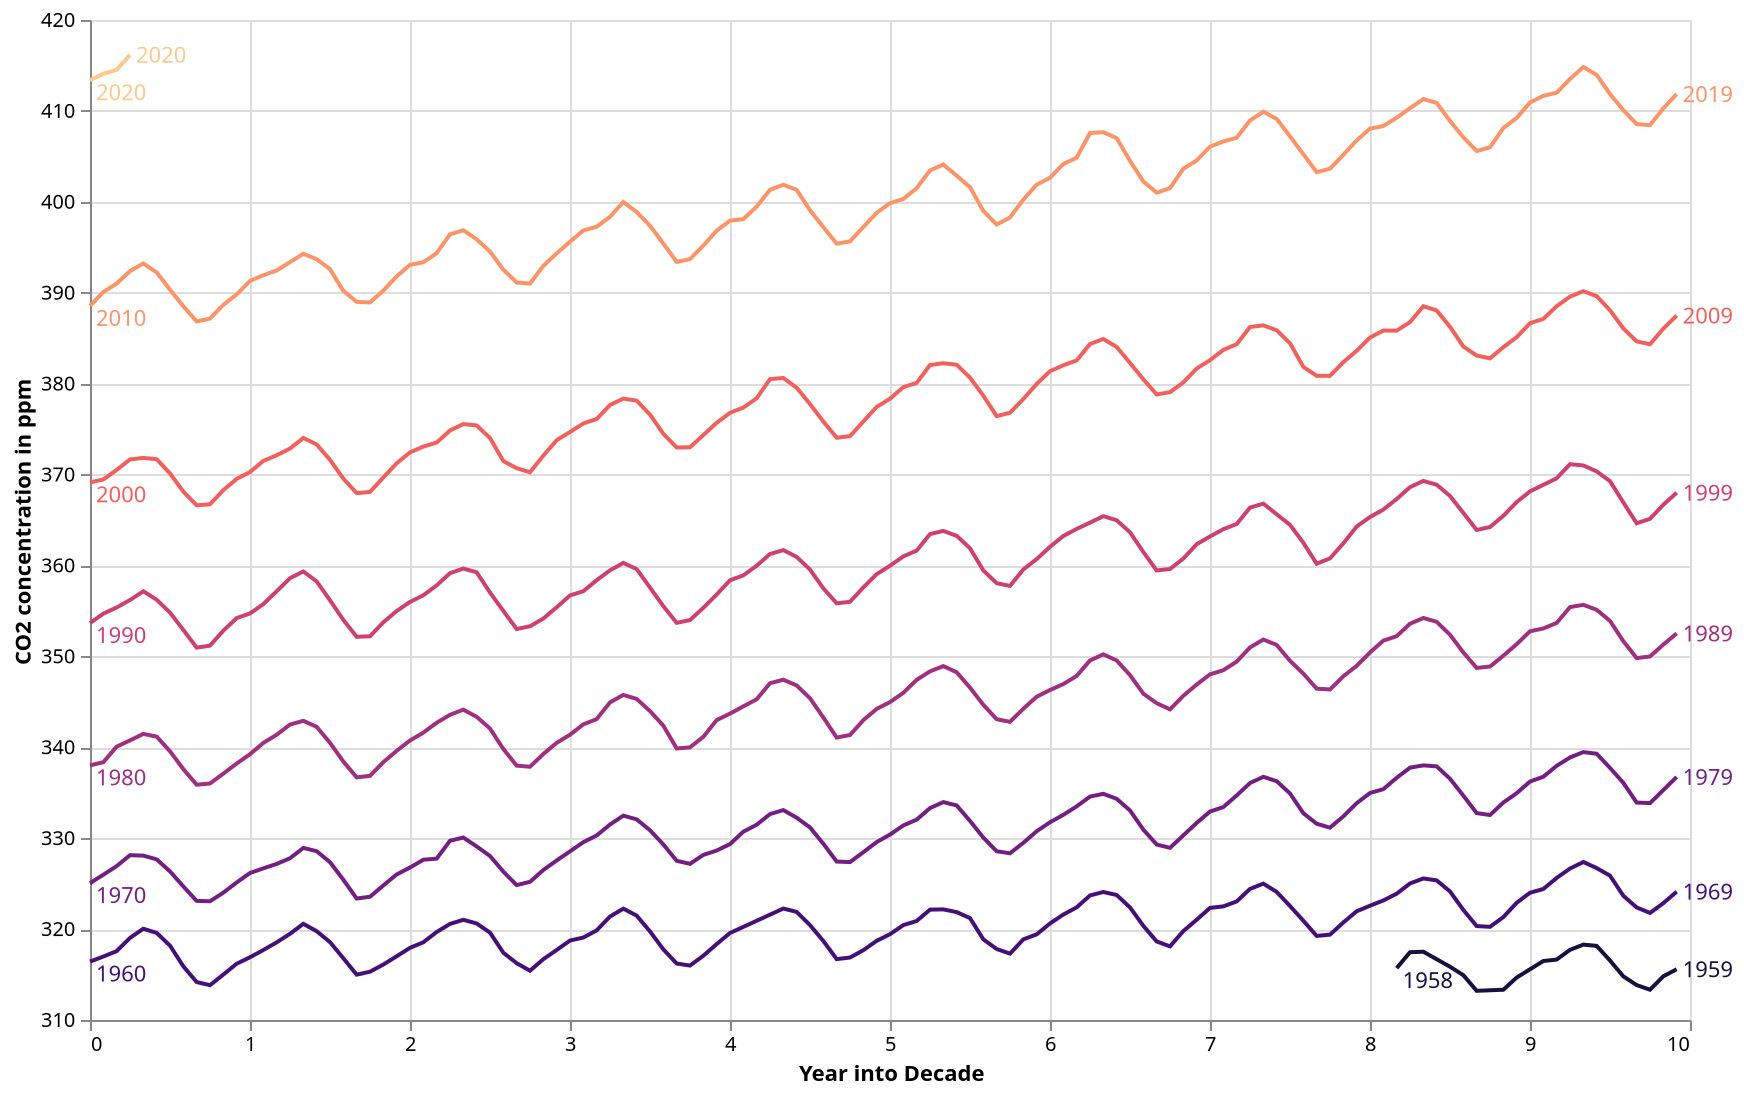 {"$schema": "https://vega.github.io/schema/vega-lite/v4.json", "data": {"format": {"parse": {"Date": "utc:'%Y-%m-%d'"}}, "values": [{"Date": "1958-03-01", "CO2": 315.7, "adjusted CO2": 314.44}, {"Date": "1958-04-01", "CO2": 317.46, "adjusted CO2": 315.16}, {"Date": "1958-05-01", "CO2": 317.51, "adjusted CO2": 314.71}, {"Date": "1958-07-01", "CO2": 315.86, "adjusted CO2": 315.19}, {"Date": "1958-08-01", "CO2": 314.93, "adjusted CO2": 316.19}, {"Date": "1958-09-01", "CO2": 313.21, "adjusted CO2": 316.08}, {"Date": "1958-11-01", "CO2": 313.33, "adjusted CO2": 315.2}, {"Date": "1958-12-01", "CO2": 314.67, "adjusted CO2": 315.43}, {"Date": "1959-01-01", "CO2": 315.58, "adjusted CO2": 315.54}, {"Date": "1959-02-01", "CO2": 316.49, "adjusted CO2": 315.86}, {"Date": "1959-03-01", "CO2": 316.65, "adjusted CO2": 315.38}, {"Date": "1959-04-01", "CO2": 317.72, "adjusted CO2": 315.42}, {"Date": "1959-05-01", "CO2": 318.29, "adjusted CO2": 315.49}, {"Date": "1959-06-01", "CO2": 318.15, "adjusted CO2": 316.03}, {"Date": "1959-07-01", "CO2": 316.54, "adjusted CO2": 315.86}, {"Date": "1959-08-01", "CO2": 314.8, "adjusted CO2": 316.06}, {"Date": "1959-09-01", "CO2": 313.84, "adjusted CO2": 316.73}, {"Date": "1959-10-01", "CO2": 313.33, "adjusted CO2": 316.33}, {"Date": "1959-11-01", "CO2": 314.81, "adjusted CO2": 316.68}, {"Date": "1959-12-01", "CO2": 315.58, "adjusted CO2": 316.35}, {"Date": "1960-01-01", "CO2": 316.43, "adjusted CO2": 316.39}, {"Date": "1960-02-01", "CO2": 316.98, "adjusted CO2": 316.35}, {"Date": "1960-03-01", "CO2": 317.58, "adjusted CO2": 316.28}, {"Date": "1960-04-01", "CO2": 319.03, "adjusted CO2": 316.7}, {"Date": "1960-05-01", "CO2": 320.04, "adjusted CO2": 317.22}, {"Date": "1960-06-01", "CO2": 319.58, "adjusted CO2": 317.48}, {"Date": "1960-07-01", "CO2": 318.18, "adjusted CO2": 317.52}, {"Date": "1960-08-01", "CO2": 315.9, "adjusted CO2": 317.2}, {"Date": "1960-09-01", "CO2": 314.17, "adjusted CO2": 317.08}, {"Date": "1960-10-01", "CO2": 313.83, "adjusted CO2": 316.83}, {"Date": "1960-11-01", "CO2": 315.0, "adjusted CO2": 316.88}, {"Date": "1960-12-01", "CO2": 316.19, "adjusted CO2": 316.96}, {"Date": "1961-01-01", "CO2": 316.9, "adjusted CO2": 316.85}, {"Date": "1961-02-01", "CO2": 317.7, "adjusted CO2": 317.07}, {"Date": "1961-03-01", "CO2": 318.54, "adjusted CO2": 317.26}, {"Date": "1961-04-01", "CO2": 319.48, "adjusted CO2": 317.16}, {"Date": "1961-05-01", "CO2": 320.58, "adjusted CO2": 317.76}, {"Date": "1961-06-01", "CO2": 319.77, "adjusted CO2": 317.63}, {"Date": "1961-07-01", "CO2": 318.57, "adjusted CO2": 317.88}, {"Date": "1961-08-01", "CO2": 316.79, "adjusted CO2": 318.06}, {"Date": "1961-09-01", "CO2": 314.99, "adjusted CO2": 317.9}, {"Date": "1961-10-01", "CO2": 315.31, "adjusted CO2": 318.32}, {"Date": "1961-11-01", "CO2": 316.1, "adjusted CO2": 317.99}, {"Date": "1961-12-01", "CO2": 317.01, "adjusted CO2": 317.78}, {"Date": "1962-01-01", "CO2": 317.94, "adjusted CO2": 317.9}, {"Date": "1962-02-01", "CO2": 318.55, "adjusted CO2": 317.92}, {"Date": "1962-03-01", "CO2": 319.68, "adjusted CO2": 318.4}, {"Date": "1962-04-01", "CO2": 320.57, "adjusted CO2": 318.24}, {"Date": "1962-05-01", "CO2": 321.02, "adjusted CO2": 318.18}, {"Date": "1962-06-01", "CO2": 320.62, "adjusted CO2": 318.47}, {"Date": "1962-07-01", "CO2": 319.61, "adjusted CO2": 318.93}, {"Date": "1962-08-01", "CO2": 317.4, "adjusted CO2": 318.68}, {"Date": "1962-09-01", "CO2": 316.25, "adjusted CO2": 319.17}, {"Date": "1962-10-01", "CO2": 315.42, "adjusted CO2": 318.44}, {"Date": "1962-11-01", "CO2": 316.69, "adjusted CO2": 318.58}, {"Date": "1962-12-01", "CO2": 317.7, "adjusted CO2": 318.47}, {"Date": "1963-01-01", "CO2": 318.74, "adjusted CO2": 318.7}, {"Date": "1963-02-01", "CO2": 319.07, "adjusted CO2": 318.43}, {"Date": "1963-03-01", "CO2": 319.86, "adjusted CO2": 318.57}, {"Date": "1963-04-01", "CO2": 321.38, "adjusted CO2": 319.05}, {"Date": "1963-05-01", "CO2": 322.25, "adjusted CO2": 319.4}, {"Date": "1963-06-01", "CO2": 321.48, "adjusted CO2": 319.33}, {"Date": "1963-07-01", "CO2": 319.74, "adjusted CO2": 319.06}, {"Date": "1963-08-01", "CO2": 317.77, "adjusted CO2": 319.05}, {"Date": "1963-09-01", "CO2": 316.21, "adjusted CO2": 319.14}, {"Date": "1963-10-01", "CO2": 315.99, "adjusted CO2": 319.02}, {"Date": "1963-11-01", "CO2": 317.07, "adjusted CO2": 318.97}, {"Date": "1963-12-01", "CO2": 318.35, "adjusted CO2": 319.13}, {"Date": "1964-01-01", "CO2": 319.57, "adjusted CO2": 319.53}, {"Date": "1964-05-01", "CO2": 322.26, "adjusted CO2": 319.4}, {"Date": "1964-06-01", "CO2": 321.89, "adjusted CO2": 319.75}, {"Date": "1964-07-01", "CO2": 320.44, "adjusted CO2": 319.78}, {"Date": "1964-08-01", "CO2": 318.69, "adjusted CO2": 320.01}, {"Date": "1964-09-01", "CO2": 316.7, "adjusted CO2": 319.66}, {"Date": "1964-10-01", "CO2": 316.87, "adjusted CO2": 319.91}, {"Date": "1964-11-01", "CO2": 317.68, "adjusted CO2": 319.58}, {"Date": "1964-12-01", "CO2": 318.71, "adjusted CO2": 319.49}, {"Date": "1965-01-01", "CO2": 319.44, "adjusted CO2": 319.4}, {"Date": "1965-02-01", "CO2": 320.44, "adjusted CO2": 319.81}, {"Date": "1965-03-01", "CO2": 320.89, "adjusted CO2": 319.59}, {"Date": "1965-04-01", "CO2": 322.14, "adjusted CO2": 319.78}, {"Date": "1965-05-01", "CO2": 322.17, "adjusted CO2": 319.3}, {"Date": "1965-06-01", "CO2": 321.87, "adjusted CO2": 319.7}, {"Date": "1965-07-01", "CO2": 321.21, "adjusted CO2": 320.52}, {"Date": "1965-08-01", "CO2": 318.87, "adjusted CO2": 320.16}, {"Date": "1965-09-01", "CO2": 317.81, "adjusted CO2": 320.77}, {"Date": "1965-10-01", "CO2": 317.3, "adjusted CO2": 320.36}, {"Date": "1965-11-01", "CO2": 318.87, "adjusted CO2": 320.78}, {"Date": "1965-12-01", "CO2": 319.42, "adjusted CO2": 320.2}, {"Date": "1966-01-01", "CO2": 320.62, "adjusted CO2": 320.58}, {"Date": "1966-02-01", "CO2": 321.6, "adjusted CO2": 320.95}, {"Date": "1966-03-01", "CO2": 322.39, "adjusted CO2": 321.08}, {"Date": "1966-04-01", "CO2": 323.7, "adjusted CO2": 321.34}, {"Date": "1966-05-01", "CO2": 324.08, "adjusted CO2": 321.2}, {"Date": "1966-06-01", "CO2": 323.75, "adjusted CO2": 321.57}, {"Date": "1966-07-01", "CO2": 322.38, "adjusted CO2": 321.69}, {"Date": "1966-08-01", "CO2": 320.36, "adjusted CO2": 321.66}, {"Date": "1966-09-01", "CO2": 318.64, "adjusted CO2": 321.6}, {"Date": "1966-10-01", "CO2": 318.1, "adjusted CO2": 321.17}, {"Date": "1966-11-01", "CO2": 319.78, "adjusted CO2": 321.7}, {"Date": "1966-12-01", "CO2": 321.03, "adjusted CO2": 321.81}, {"Date": "1967-01-01", "CO2": 322.33, "adjusted CO2": 322.29}, {"Date": "1967-02-01", "CO2": 322.5, "adjusted CO2": 321.85}, {"Date": "1967-03-01", "CO2": 323.04, "adjusted CO2": 321.73}, {"Date": "1967-04-01", "CO2": 324.42, "adjusted CO2": 322.05}, {"Date": "1967-05-01", "CO2": 325.0, "adjusted CO2": 322.11}, {"Date": "1967-06-01", "CO2": 324.09, "adjusted CO2": 321.91}, {"Date": "1967-07-01", "CO2": 322.54, "adjusted CO2": 321.85}, {"Date": "1967-08-01", "CO2": 320.92, "adjusted CO2": 322.22}, {"Date": "1967-09-01", "CO2": 319.25, "adjusted CO2": 322.23}, {"Date": "1967-10-01", "CO2": 319.39, "adjusted CO2": 322.47}, {"Date": "1967-11-01", "CO2": 320.73, "adjusted CO2": 322.65}, {"Date": "1967-12-01", "CO2": 321.96, "adjusted CO2": 322.74}, {"Date": "1968-01-01", "CO2": 322.57, "adjusted CO2": 322.53}, {"Date": "1968-02-01", "CO2": 323.15, "adjusted CO2": 322.5}, {"Date": "1968-03-01", "CO2": 323.89, "adjusted CO2": 322.55}, {"Date": "1968-04-01", "CO2": 325.02, "adjusted CO2": 322.62}, {"Date": "1968-05-01", "CO2": 325.57, "adjusted CO2": 322.68}, {"Date": "1968-06-01", "CO2": 325.36, "adjusted CO2": 323.19}, {"Date": "1968-07-01", "CO2": 324.14, "adjusted CO2": 323.47}, {"Date": "1968-08-01", "CO2": 322.11, "adjusted CO2": 323.44}, {"Date": "1968-09-01", "CO2": 320.33, "adjusted CO2": 323.32}, {"Date": "1968-10-01", "CO2": 320.25, "adjusted CO2": 323.33}, {"Date": "1968-11-01", "CO2": 321.32, "adjusted CO2": 323.25}, {"Date": "1968-12-01", "CO2": 322.89, "adjusted CO2": 323.68}, {"Date": "1969-01-01", "CO2": 324.0, "adjusted CO2": 323.96}, {"Date": "1969-02-01", "CO2": 324.41, "adjusted CO2": 323.77}, {"Date": "1969-03-01", "CO2": 325.63, "adjusted CO2": 324.32}, {"Date": "1969-04-01", "CO2": 326.66, "adjusted CO2": 324.28}, {"Date": "1969-05-01", "CO2": 327.38, "adjusted CO2": 324.48}, {"Date": "1969-06-01", "CO2": 326.71, "adjusted CO2": 324.51}, {"Date": "1969-07-01", "CO2": 325.88, "adjusted CO2": 325.18}, {"Date": "1969-08-01", "CO2": 323.66, "adjusted CO2": 324.97}, {"Date": "1969-09-01", "CO2": 322.38, "adjusted CO2": 325.37}, {"Date": "1969-10-01", "CO2": 321.78, "adjusted CO2": 324.88}, {"Date": "1969-11-01", "CO2": 322.85, "adjusted CO2": 324.79}, {"Date": "1969-12-01", "CO2": 324.12, "adjusted CO2": 324.91}, {"Date": "1970-01-01", "CO2": 325.06, "adjusted CO2": 325.02}, {"Date": "1970-02-01", "CO2": 325.98, "adjusted CO2": 325.33}, {"Date": "1970-03-01", "CO2": 326.93, "adjusted CO2": 325.61}, {"Date": "1970-04-01", "CO2": 328.13, "adjusted CO2": 325.74}, {"Date": "1970-05-01", "CO2": 328.08, "adjusted CO2": 325.16}, {"Date": "1970-06-01", "CO2": 327.67, "adjusted CO2": 325.46}, {"Date": "1970-07-01", "CO2": 326.34, "adjusted CO2": 325.64}, {"Date": "1970-08-01", "CO2": 324.69, "adjusted CO2": 326.0}, {"Date": "1970-09-01", "CO2": 323.1, "adjusted CO2": 326.1}, {"Date": "1970-10-01", "CO2": 323.06, "adjusted CO2": 326.18}, {"Date": "1970-11-01", "CO2": 324.01, "adjusted CO2": 325.95}, {"Date": "1970-12-01", "CO2": 325.13, "adjusted CO2": 325.93}, {"Date": "1971-01-01", "CO2": 326.17, "adjusted CO2": 326.13}, {"Date": "1971-02-01", "CO2": 326.68, "adjusted CO2": 326.03}, {"Date": "1971-03-01", "CO2": 327.17, "adjusted CO2": 325.85}, {"Date": "1971-04-01", "CO2": 327.79, "adjusted CO2": 325.38}, {"Date": "1971-05-01", "CO2": 328.93, "adjusted CO2": 326.0}, {"Date": "1971-06-01", "CO2": 328.57, "adjusted CO2": 326.36}, {"Date": "1971-07-01", "CO2": 327.36, "adjusted CO2": 326.65}, {"Date": "1971-08-01", "CO2": 325.43, "adjusted CO2": 326.75}, {"Date": "1971-09-01", "CO2": 323.36, "adjusted CO2": 326.37}, {"Date": "1971-10-01", "CO2": 323.56, "adjusted CO2": 326.68}, {"Date": "1971-11-01", "CO2": 324.8, "adjusted CO2": 326.75}, {"Date": "1971-12-01", "CO2": 326.01, "adjusted CO2": 326.81}, {"Date": "1972-01-01", "CO2": 326.77, "adjusted CO2": 326.73}, {"Date": "1972-02-01", "CO2": 327.63, "adjusted CO2": 326.98}, {"Date": "1972-03-01", "CO2": 327.75, "adjusted CO2": 326.4}, {"Date": "1972-04-01", "CO2": 329.72, "adjusted CO2": 327.29}, {"Date": "1972-05-01", "CO2": 330.07, "adjusted CO2": 327.13}, {"Date": "1972-06-01", "CO2": 329.09, "adjusted CO2": 326.89}, {"Date": "1972-07-01", "CO2": 328.04, "adjusted CO2": 327.36}, {"Date": "1972-08-01", "CO2": 326.32, "adjusted CO2": 327.67}, {"Date": "1972-09-01", "CO2": 324.84, "adjusted CO2": 327.87}, {"Date": "1972-10-01", "CO2": 325.2, "adjusted CO2": 328.33}, {"Date": "1972-11-01", "CO2": 326.5, "adjusted CO2": 328.45}, {"Date": "1972-12-01", "CO2": 327.55, "adjusted CO2": 328.35}, {"Date": "1973-01-01", "CO2": 328.55, "adjusted CO2": 328.5}, {"Date": "1973-02-01", "CO2": 329.56, "adjusted CO2": 328.9}, {"Date": "1973-03-01", "CO2": 330.3, "adjusted CO2": 328.97}, {"Date": "1973-04-01", "CO2": 331.5, "adjusted CO2": 329.08}, {"Date": "1973-05-01", "CO2": 332.48, "adjusted CO2": 329.53}, {"Date": "1973-06-01", "CO2": 332.07, "adjusted CO2": 329.84}, {"Date": "1973-07-01", "CO2": 330.87, "adjusted CO2": 330.16}, {"Date": "1973-08-01", "CO2": 329.31, "adjusted CO2": 330.64}, {"Date": "1973-09-01", "CO2": 327.51, "adjusted CO2": 330.55}, {"Date": "1973-10-01", "CO2": 327.18, "adjusted CO2": 330.32}, {"Date": "1973-11-01", "CO2": 328.16, "adjusted CO2": 330.13}, {"Date": "1973-12-01", "CO2": 328.64, "adjusted CO2": 329.44}, {"Date": "1974-01-01", "CO2": 329.35, "adjusted CO2": 329.31}, {"Date": "1974-02-01", "CO2": 330.71, "adjusted CO2": 330.05}, {"Date": "1974-03-01", "CO2": 331.48, "adjusted CO2": 330.14}, {"Date": "1974-04-01", "CO2": 332.65, "adjusted CO2": 330.22}, {"Date": "1974-05-01", "CO2": 333.09, "adjusted CO2": 330.13}, {"Date": "1974-06-01", "CO2": 332.25, "adjusted CO2": 330.01}, {"Date": "1974-07-01", "CO2": 331.18, "adjusted CO2": 330.46}, {"Date": "1974-08-01", "CO2": 329.39, "adjusted CO2": 330.73}, {"Date": "1974-09-01", "CO2": 327.43, "adjusted CO2": 330.48}, {"Date": "1974-10-01", "CO2": 327.37, "adjusted CO2": 330.52}, {"Date": "1974-11-01", "CO2": 328.46, "adjusted CO2": 330.43}, {"Date": "1974-12-01", "CO2": 329.57, "adjusted CO2": 330.38}, {"Date": "1975-01-01", "CO2": 330.4, "adjusted CO2": 330.36}, {"Date": "1975-02-01", "CO2": 331.4, "adjusted CO2": 330.74}, {"Date": "1975-03-01", "CO2": 332.04, "adjusted CO2": 330.69}, {"Date": "1975-04-01", "CO2": 333.31, "adjusted CO2": 330.87}, {"Date": "1975-05-01", "CO2": 333.97, "adjusted CO2": 331.0}, {"Date": "1975-06-01", "CO2": 333.6, "adjusted CO2": 331.36}, {"Date": "1975-07-01", "CO2": 331.9, "adjusted CO2": 331.19}, {"Date": "1975-08-01", "CO2": 330.06, "adjusted CO2": 331.39}, {"Date": "1975-09-01", "CO2": 328.56, "adjusted CO2": 331.61}, {"Date": "1975-10-01", "CO2": 328.34, "adjusted CO2": 331.5}, {"Date": "1975-11-01", "CO2": 329.49, "adjusted CO2": 331.47}, {"Date": "1975-12-01", "CO2": 330.76, "adjusted CO2": 331.57}, {"Date": "1976-01-01", "CO2": 331.75, "adjusted CO2": 331.7}, {"Date": "1976-02-01", "CO2": 332.57, "adjusted CO2": 331.9}, {"Date": "1976-03-01", "CO2": 333.5, "adjusted CO2": 332.12}, {"Date": "1976-04-01", "CO2": 334.58, "adjusted CO2": 332.12}, {"Date": "1976-05-01", "CO2": 334.88, "adjusted CO2": 331.9}, {"Date": "1976-06-01", "CO2": 334.33, "adjusted CO2": 332.1}, {"Date": "1976-07-01", "CO2": 333.05, "adjusted CO2": 332.36}, {"Date": "1976-08-01", "CO2": 330.94, "adjusted CO2": 332.31}, {"Date": "1976-09-01", "CO2": 329.3, "adjusted CO2": 332.38}, {"Date": "1976-10-01", "CO2": 328.94, "adjusted CO2": 332.11}, {"Date": "1976-11-01", "CO2": 330.31, "adjusted CO2": 332.29}, {"Date": "1976-12-01", "CO2": 331.68, "adjusted CO2": 332.49}, {"Date": "1977-01-01", "CO2": 332.93, "adjusted CO2": 332.88}, {"Date": "1977-02-01", "CO2": 333.42, "adjusted CO2": 332.75}, {"Date": "1977-03-01", "CO2": 334.7, "adjusted CO2": 333.35}, {"Date": "1977-04-01", "CO2": 336.07, "adjusted CO2": 333.62}, {"Date": "1977-05-01", "CO2": 336.75, "adjusted CO2": 333.76}, {"Date": "1977-06-01", "CO2": 336.27, "adjusted CO2": 334.01}, {"Date": "1977-07-01", "CO2": 334.92, "adjusted CO2": 334.2}, {"Date": "1977-08-01", "CO2": 332.75, "adjusted CO2": 334.1}, {"Date": "1977-09-01", "CO2": 331.59, "adjusted CO2": 334.67}, {"Date": "1977-10-01", "CO2": 331.16, "adjusted CO2": 334.35}, {"Date": "1977-11-01", "CO2": 332.4, "adjusted CO2": 334.4}, {"Date": "1977-12-01", "CO2": 333.85, "adjusted CO2": 334.66}, {"Date": "1978-01-01", "CO2": 334.97, "adjusted CO2": 334.93}, {"Date": "1978-02-01", "CO2": 335.39, "adjusted CO2": 334.72}, {"Date": "1978-03-01", "CO2": 336.64, "adjusted CO2": 335.28}, {"Date": "1978-04-01", "CO2": 337.76, "adjusted CO2": 335.3}, {"Date": "1978-05-01", "CO2": 338.01, "adjusted CO2": 335.02}, {"Date": "1978-06-01", "CO2": 337.9, "adjusted CO2": 335.63}, {"Date": "1978-07-01", "CO2": 336.54, "adjusted CO2": 335.82}, {"Date": "1978-08-01", "CO2": 334.68, "adjusted CO2": 336.03}, {"Date": "1978-09-01", "CO2": 332.76, "adjusted CO2": 335.85}, {"Date": "1978-10-01", "CO2": 332.55, "adjusted CO2": 335.74}, {"Date": "1978-11-01", "CO2": 333.92, "adjusted CO2": 335.92}, {"Date": "1978-12-01", "CO2": 334.95, "adjusted CO2": 335.77}, {"Date": "1979-01-01", "CO2": 336.23, "adjusted CO2": 336.18}, {"Date": "1979-02-01", "CO2": 336.76, "adjusted CO2": 336.09}, {"Date": "1979-03-01", "CO2": 337.96, "adjusted CO2": 336.6}, {"Date": "1979-04-01", "CO2": 338.88, "adjusted CO2": 336.41}, {"Date": "1979-05-01", "CO2": 339.47, "adjusted CO2": 336.47}, {"Date": "1979-06-01", "CO2": 339.29, "adjusted CO2": 337.01}, {"Date": "1979-07-01", "CO2": 337.73, "adjusted CO2": 337.01}, {"Date": "1979-08-01", "CO2": 336.09, "adjusted CO2": 337.44}, {"Date": "1979-09-01", "CO2": 333.92, "adjusted CO2": 337.01}, {"Date": "1979-10-01", "CO2": 333.86, "adjusted CO2": 337.07}, {"Date": "1979-11-01", "CO2": 335.29, "adjusted CO2": 337.3}, {"Date": "1979-12-01", "CO2": 336.73, "adjusted CO2": 337.55}, {"Date": "1980-01-01", "CO2": 338.01, "adjusted CO2": 337.97}, {"Date": "1980-02-01", "CO2": 338.36, "adjusted CO2": 337.69}, {"Date": "1980-03-01", "CO2": 340.07, "adjusted CO2": 338.68}, {"Date": "1980-04-01", "CO2": 340.76, "adjusted CO2": 338.26}, {"Date": "1980-05-01", "CO2": 341.47, "adjusted CO2": 338.45}, {"Date": "1980-06-01", "CO2": 341.17, "adjusted CO2": 338.91}, {"Date": "1980-07-01", "CO2": 339.56, "adjusted CO2": 338.86}, {"Date": "1980-08-01", "CO2": 337.6, "adjusted CO2": 338.99}, {"Date": "1980-09-01", "CO2": 335.88, "adjusted CO2": 339.0}, {"Date": "1980-10-01", "CO2": 336.02, "adjusted CO2": 339.23}, {"Date": "1980-11-01", "CO2": 337.1, "adjusted CO2": 339.11}, {"Date": "1980-12-01", "CO2": 338.21, "adjusted CO2": 339.03}, {"Date": "1981-01-01", "CO2": 339.24, "adjusted CO2": 339.19}, {"Date": "1981-02-01", "CO2": 340.48, "adjusted CO2": 339.8}, {"Date": "1981-03-01", "CO2": 341.38, "adjusted CO2": 340.01}, {"Date": "1981-04-01", "CO2": 342.5, "adjusted CO2": 340.02}, {"Date": "1981-05-01", "CO2": 342.91, "adjusted CO2": 339.89}, {"Date": "1981-06-01", "CO2": 342.25, "adjusted CO2": 339.96}, {"Date": "1981-07-01", "CO2": 340.49, "adjusted CO2": 339.76}, {"Date": "1981-08-01", "CO2": 338.43, "adjusted CO2": 339.8}, {"Date": "1981-09-01", "CO2": 336.69, "adjusted CO2": 339.81}, {"Date": "1981-10-01", "CO2": 336.86, "adjusted CO2": 340.08}, {"Date": "1981-11-01", "CO2": 338.36, "adjusted CO2": 340.38}, {"Date": "1981-12-01", "CO2": 339.61, "adjusted CO2": 340.44}, {"Date": "1982-01-01", "CO2": 340.75, "adjusted CO2": 340.71}, {"Date": "1982-02-01", "CO2": 341.61, "adjusted CO2": 340.94}, {"Date": "1982-03-01", "CO2": 342.7, "adjusted CO2": 341.32}, {"Date": "1982-04-01", "CO2": 343.57, "adjusted CO2": 341.08}, {"Date": "1982-05-01", "CO2": 344.14, "adjusted CO2": 341.1}, {"Date": "1982-06-01", "CO2": 343.35, "adjusted CO2": 341.05}, {"Date": "1982-07-01", "CO2": 342.06, "adjusted CO2": 341.32}, {"Date": "1982-08-01", "CO2": 339.81, "adjusted CO2": 341.18}, {"Date": "1982-09-01", "CO2": 337.98, "adjusted CO2": 341.1}, {"Date": "1982-10-01", "CO2": 337.86, "adjusted CO2": 341.1}, {"Date": "1982-11-01", "CO2": 339.26, "adjusted CO2": 341.29}, {"Date": "1982-12-01", "CO2": 340.49, "adjusted CO2": 341.32}, {"Date": "1983-01-01", "CO2": 341.38, "adjusted CO2": 341.33}, {"Date": "1983-02-01", "CO2": 342.52, "adjusted CO2": 341.84}, {"Date": "1983-03-01", "CO2": 343.1, "adjusted CO2": 341.72}, {"Date": "1983-04-01", "CO2": 344.94, "adjusted CO2": 342.44}, {"Date": "1983-05-01", "CO2": 345.76, "adjusted CO2": 342.71}, {"Date": "1983-06-01", "CO2": 345.32, "adjusted CO2": 343.01}, {"Date": "1983-07-01", "CO2": 343.98, "adjusted CO2": 343.25}, {"Date": "1983-08-01", "CO2": 342.38, "adjusted CO2": 343.75}, {"Date": "1983-09-01", "CO2": 339.87, "adjusted CO2": 343.0}, {"Date": "1983-10-01", "CO2": 339.99, "adjusted CO2": 343.24}, {"Date": "1983-11-01", "CO2": 341.15, "adjusted CO2": 343.19}, {"Date": "1983-12-01", "CO2": 342.99, "adjusted CO2": 343.82}, {"Date": "1984-01-01", "CO2": 343.7, "adjusted CO2": 343.65}, {"Date": "1984-02-01", "CO2": 344.5, "adjusted CO2": 343.83}, {"Date": "1984-03-01", "CO2": 345.28, "adjusted CO2": 343.87}, {"Date": "1984-04-01", "CO2": 347.05, "adjusted CO2": 344.52}, {"Date": "1984-05-01", "CO2": 347.43, "adjusted CO2": 344.38}, {"Date": "1984-06-01", "CO2": 346.8, "adjusted CO2": 344.51}, {"Date": "1984-07-01", "CO2": 345.39, "adjusted CO2": 344.69}, {"Date": "1984-08-01", "CO2": 343.28, "adjusted CO2": 344.68}, {"Date": "1984-09-01", "CO2": 341.07, "adjusted CO2": 344.23}, {"Date": "1984-10-01", "CO2": 341.35, "adjusted CO2": 344.6}, {"Date": "1984-11-01", "CO2": 342.98, "adjusted CO2": 345.01}, {"Date": "1984-12-01", "CO2": 344.22, "adjusted CO2": 345.05}, {"Date": "1985-01-01", "CO2": 344.97, "adjusted CO2": 344.92}, {"Date": "1985-02-01", "CO2": 345.99, "adjusted CO2": 345.31}, {"Date": "1985-03-01", "CO2": 347.42, "adjusted CO2": 346.04}, {"Date": "1985-04-01", "CO2": 348.35, "adjusted CO2": 345.83}, {"Date": "1985-05-01", "CO2": 348.93, "adjusted CO2": 345.86}, {"Date": "1985-06-01", "CO2": 348.25, "adjusted CO2": 345.93}, {"Date": "1985-07-01", "CO2": 346.56, "adjusted CO2": 345.82}, {"Date": "1985-08-01", "CO2": 344.67, "adjusted CO2": 346.06}, {"Date": "1985-09-01", "CO2": 343.09, "adjusted CO2": 346.24}, {"Date": "1985-10-01", "CO2": 342.8, "adjusted CO2": 346.07}, {"Date": "1985-11-01", "CO2": 344.24, "adjusted CO2": 346.29}, {"Date": "1985-12-01", "CO2": 345.56, "adjusted CO2": 346.39}, {"Date": "1986-01-01", "CO2": 346.3, "adjusted CO2": 346.25}, {"Date": "1986-02-01", "CO2": 346.95, "adjusted CO2": 346.27}, {"Date": "1986-03-01", "CO2": 347.85, "adjusted CO2": 346.46}, {"Date": "1986-04-01", "CO2": 349.55, "adjusted CO2": 347.03}, {"Date": "1986-05-01", "CO2": 350.22, "adjusted CO2": 347.14}, {"Date": "1986-06-01", "CO2": 349.55, "adjusted CO2": 347.23}, {"Date": "1986-07-01", "CO2": 347.94, "adjusted CO2": 347.2}, {"Date": "1986-08-01", "CO2": 345.9, "adjusted CO2": 347.29}, {"Date": "1986-09-01", "CO2": 344.85, "adjusted CO2": 348.02}, {"Date": "1986-10-01", "CO2": 344.17, "adjusted CO2": 347.45}, {"Date": "1986-11-01", "CO2": 345.66, "adjusted CO2": 347.71}, {"Date": "1986-12-01", "CO2": 346.9, "adjusted CO2": 347.74}, {"Date": "1987-01-01", "CO2": 348.02, "adjusted CO2": 347.98}, {"Date": "1987-02-01", "CO2": 348.48, "adjusted CO2": 347.79}, {"Date": "1987-03-01", "CO2": 349.42, "adjusted CO2": 348.02}, {"Date": "1987-04-01", "CO2": 350.98, "adjusted CO2": 348.45}, {"Date": "1987-05-01", "CO2": 351.85, "adjusted CO2": 348.76}, {"Date": "1987-06-01", "CO2": 351.26, "adjusted CO2": 348.92}, {"Date": "1987-07-01", "CO2": 349.51, "adjusted CO2": 348.77}, {"Date": "1987-08-01", "CO2": 348.1, "adjusted CO2": 349.49}, {"Date": "1987-09-01", "CO2": 346.45, "adjusted CO2": 349.62}, {"Date": "1987-10-01", "CO2": 346.36, "adjusted CO2": 349.65}, {"Date": "1987-11-01", "CO2": 347.81, "adjusted CO2": 349.87}, {"Date": "1987-12-01", "CO2": 348.96, "adjusted CO2": 349.81}, {"Date": "1988-01-01", "CO2": 350.43, "adjusted CO2": 350.39}, {"Date": "1988-02-01", "CO2": 351.73, "adjusted CO2": 351.04}, {"Date": "1988-03-01", "CO2": 352.22, "adjusted CO2": 350.79}, {"Date": "1988-04-01", "CO2": 353.59, "adjusted CO2": 351.02}, {"Date": "1988-05-01", "CO2": 354.22, "adjusted CO2": 351.12}, {"Date": "1988-06-01", "CO2": 353.8, "adjusted CO2": 351.48}, {"Date": "1988-07-01", "CO2": 352.38, "adjusted CO2": 351.66}, {"Date": "1988-08-01", "CO2": 350.43, "adjusted CO2": 351.85}, {"Date": "1988-09-01", "CO2": 348.73, "adjusted CO2": 351.92}, {"Date": "1988-10-01", "CO2": 348.88, "adjusted CO2": 352.18}, {"Date": "1988-11-01", "CO2": 350.07, "adjusted CO2": 352.13}, {"Date": "1988-12-01", "CO2": 351.34, "adjusted CO2": 352.18}, {"Date": "1989-01-01", "CO2": 352.76, "adjusted CO2": 352.71}, {"Date": "1989-02-01", "CO2": 353.07, "adjusted CO2": 352.38}, {"Date": "1989-03-01", "CO2": 353.68, "adjusted CO2": 352.27}, {"Date": "1989-04-01", "CO2": 355.42, "adjusted CO2": 352.87}, {"Date": "1989-05-01", "CO2": 355.67, "adjusted CO2": 352.56}, {"Date": "1989-06-01", "CO2": 355.12, "adjusted CO2": 352.77}, {"Date": "1989-07-01", "CO2": 353.9, "adjusted CO2": 353.15}, {"Date": "1989-08-01", "CO2": 351.67, "adjusted CO2": 353.07}, {"Date": "1989-09-01", "CO2": 349.81, "adjusted CO2": 353.0}, {"Date": "1989-10-01", "CO2": 349.99, "adjusted CO2": 353.3}, {"Date": "1989-11-01", "CO2": 351.3, "adjusted CO2": 353.37}, {"Date": "1989-12-01", "CO2": 352.52, "adjusted CO2": 353.37}, {"Date": "1990-01-01", "CO2": 353.66, "adjusted CO2": 353.62}, {"Date": "1990-02-01", "CO2": 354.7, "adjusted CO2": 354.0}, {"Date": "1990-03-01", "CO2": 355.38, "adjusted CO2": 353.97}, {"Date": "1990-04-01", "CO2": 356.2, "adjusted CO2": 353.64}, {"Date": "1990-05-01", "CO2": 357.16, "adjusted CO2": 354.04}, {"Date": "1990-06-01", "CO2": 356.23, "adjusted CO2": 353.87}, {"Date": "1990-07-01", "CO2": 354.81, "adjusted CO2": 354.06}, {"Date": "1990-08-01", "CO2": 352.91, "adjusted CO2": 354.31}, {"Date": "1990-09-01", "CO2": 350.96, "adjusted CO2": 354.17}, {"Date": "1990-10-01", "CO2": 351.18, "adjusted CO2": 354.5}, {"Date": "1990-11-01", "CO2": 352.83, "adjusted CO2": 354.91}, {"Date": "1990-12-01", "CO2": 354.21, "adjusted CO2": 355.06}, {"Date": "1991-01-01", "CO2": 354.72, "adjusted CO2": 354.68}, {"Date": "1991-02-01", "CO2": 355.75, "adjusted CO2": 355.05}, {"Date": "1991-03-01", "CO2": 357.16, "adjusted CO2": 355.74}, {"Date": "1991-04-01", "CO2": 358.6, "adjusted CO2": 356.03}, {"Date": "1991-05-01", "CO2": 359.34, "adjusted CO2": 356.21}, {"Date": "1991-06-01", "CO2": 358.24, "adjusted CO2": 355.88}, {"Date": "1991-07-01", "CO2": 356.17, "adjusted CO2": 355.42}, {"Date": "1991-08-01", "CO2": 354.01, "adjusted CO2": 355.42}, {"Date": "1991-09-01", "CO2": 352.15, "adjusted CO2": 355.37}, {"Date": "1991-10-01", "CO2": 352.21, "adjusted CO2": 355.55}, {"Date": "1991-11-01", "CO2": 353.75, "adjusted CO2": 355.83}, {"Date": "1991-12-01", "CO2": 354.99, "adjusted CO2": 355.84}, {"Date": "1992-01-01", "CO2": 355.99, "adjusted CO2": 355.94}, {"Date": "1992-02-01", "CO2": 356.72, "adjusted CO2": 356.02}, {"Date": "1992-03-01", "CO2": 357.81, "adjusted CO2": 356.36}, {"Date": "1992-04-01", "CO2": 359.15, "adjusted CO2": 356.55}, {"Date": "1992-05-01", "CO2": 359.66, "adjusted CO2": 356.53}, {"Date": "1992-06-01", "CO2": 359.25, "adjusted CO2": 356.9}, {"Date": "1992-07-01", "CO2": 357.02, "adjusted CO2": 356.3}, {"Date": "1992-08-01", "CO2": 355.0, "adjusted CO2": 356.44}, {"Date": "1992-09-01", "CO2": 353.01, "adjusted CO2": 356.25}, {"Date": "1992-10-01", "CO2": 353.31, "adjusted CO2": 356.64}, {"Date": "1992-11-01", "CO2": 354.16, "adjusted CO2": 356.25}, {"Date": "1992-12-01", "CO2": 355.4, "adjusted CO2": 356.25}, {"Date": "1993-01-01", "CO2": 356.7, "adjusted CO2": 356.66}, {"Date": "1993-02-01", "CO2": 357.17, "adjusted CO2": 356.46}, {"Date": "1993-03-01", "CO2": 358.38, "adjusted CO2": 356.95}, {"Date": "1993-04-01", "CO2": 359.46, "adjusted CO2": 356.88}, {"Date": "1993-05-01", "CO2": 360.28, "adjusted CO2": 357.13}, {"Date": "1993-06-01", "CO2": 359.6, "adjusted CO2": 357.22}, {"Date": "1993-07-01", "CO2": 357.57, "adjusted CO2": 356.81}, {"Date": "1993-08-01", "CO2": 355.52, "adjusted CO2": 356.94}, {"Date": "1993-09-01", "CO2": 353.69, "adjusted CO2": 356.93}, {"Date": "1993-10-01", "CO2": 353.99, "adjusted CO2": 357.34}, {"Date": "1993-11-01", "CO2": 355.34, "adjusted CO2": 357.44}, {"Date": "1993-12-01", "CO2": 356.8, "adjusted CO2": 357.66}, {"Date": "1994-01-01", "CO2": 358.37, "adjusted CO2": 358.32}, {"Date": "1994-02-01", "CO2": 358.91, "adjusted CO2": 358.21}, {"Date": "1994-03-01", "CO2": 359.97, "adjusted CO2": 358.54}, {"Date": "1994-04-01", "CO2": 361.26, "adjusted CO2": 358.67}, {"Date": "1994-05-01", "CO2": 361.69, "adjusted CO2": 358.53}, {"Date": "1994-06-01", "CO2": 360.94, "adjusted CO2": 358.56}, {"Date": "1994-07-01", "CO2": 359.55, "adjusted CO2": 358.79}, {"Date": "1994-08-01", "CO2": 357.48, "adjusted CO2": 358.9}, {"Date": "1994-09-01", "CO2": 355.84, "adjusted CO2": 359.09}, {"Date": "1994-10-01", "CO2": 356.0, "adjusted CO2": 359.36}, {"Date": "1994-11-01", "CO2": 357.58, "adjusted CO2": 359.69}, {"Date": "1994-12-01", "CO2": 359.04, "adjusted CO2": 359.9}, {"Date": "1995-01-01", "CO2": 359.97, "adjusted CO2": 359.92}, {"Date": "1995-02-01", "CO2": 361.0, "adjusted CO2": 360.3}, {"Date": "1995-03-01", "CO2": 361.63, "adjusted CO2": 360.2}, {"Date": "1995-04-01", "CO2": 363.45, "adjusted CO2": 360.85}, {"Date": "1995-05-01", "CO2": 363.8, "adjusted CO2": 360.63}, {"Date": "1995-06-01", "CO2": 363.26, "adjusted CO2": 360.87}, {"Date": "1995-07-01", "CO2": 361.89, "adjusted CO2": 361.13}, {"Date": "1995-08-01", "CO2": 359.45, "adjusted CO2": 360.88}, {"Date": "1995-09-01", "CO2": 358.05, "adjusted CO2": 361.31}, {"Date": "1995-10-01", "CO2": 357.75, "adjusted CO2": 361.13}, {"Date": "1995-11-01", "CO2": 359.56, "adjusted CO2": 361.68}, {"Date": "1995-12-01", "CO2": 360.7, "adjusted CO2": 361.56}, {"Date": "1996-01-01", "CO2": 362.05, "adjusted CO2": 362.0}, {"Date": "1996-02-01", "CO2": 363.24, "adjusted CO2": 362.54}, {"Date": "1996-03-01", "CO2": 364.02, "adjusted CO2": 362.56}, {"Date": "1996-04-01", "CO2": 364.71, "adjusted CO2": 362.08}, {"Date": "1996-05-01", "CO2": 365.42, "adjusted CO2": 362.24}, {"Date": "1996-06-01", "CO2": 364.97, "adjusted CO2": 362.59}, {"Date": "1996-07-01", "CO2": 363.65, "adjusted CO2": 362.92}, {"Date": "1996-08-01", "CO2": 361.48, "adjusted CO2": 362.94}, {"Date": "1996-09-01", "CO2": 359.45, "adjusted CO2": 362.73}, {"Date": "1996-10-01", "CO2": 359.61, "adjusted CO2": 362.99}, {"Date": "1996-11-01", "CO2": 360.76, "adjusted CO2": 362.87}, {"Date": "1996-12-01", "CO2": 362.33, "adjusted CO2": 363.19}, {"Date": "1997-01-01", "CO2": 363.19, "adjusted CO2": 363.14}, {"Date": "1997-02-01", "CO2": 363.99, "adjusted CO2": 363.28}, {"Date": "1997-03-01", "CO2": 364.56, "adjusted CO2": 363.12}, {"Date": "1997-04-01", "CO2": 366.36, "adjusted CO2": 363.74}, {"Date": "1997-05-01", "CO2": 366.8, "adjusted CO2": 363.61}, {"Date": "1997-06-01", "CO2": 365.63, "adjusted CO2": 363.22}, {"Date": "1997-07-01", "CO2": 364.47, "adjusted CO2": 363.7}, {"Date": "1997-08-01", "CO2": 362.5, "adjusted CO2": 363.94}, {"Date": "1997-09-01", "CO2": 360.19, "adjusted CO2": 363.47}, {"Date": "1997-10-01", "CO2": 360.78, "adjusted CO2": 364.17}, {"Date": "1997-11-01", "CO2": 362.43, "adjusted CO2": 364.56}, {"Date": "1997-12-01", "CO2": 364.28, "adjusted CO2": 365.14}, {"Date": "1998-01-01", "CO2": 365.33, "adjusted CO2": 365.28}, {"Date": "1998-02-01", "CO2": 366.15, "adjusted CO2": 365.44}, {"Date": "1998-03-01", "CO2": 367.31, "adjusted CO2": 365.87}, {"Date": "1998-04-01", "CO2": 368.61, "adjusted CO2": 365.99}, {"Date": "1998-05-01", "CO2": 369.3, "adjusted CO2": 366.11}, {"Date": "1998-06-01", "CO2": 368.88, "adjusted CO2": 366.46}, {"Date": "1998-07-01", "CO2": 367.64, "adjusted CO2": 366.87}, {"Date": "1998-08-01", "CO2": 365.78, "adjusted CO2": 367.22}, {"Date": "1998-09-01", "CO2": 363.9, "adjusted CO2": 367.19}, {"Date": "1998-10-01", "CO2": 364.23, "adjusted CO2": 367.64}, {"Date": "1998-11-01", "CO2": 365.46, "adjusted CO2": 367.59}, {"Date": "1998-12-01", "CO2": 366.97, "adjusted CO2": 367.84}, {"Date": "1999-01-01", "CO2": 368.15, "adjusted CO2": 368.1}, {"Date": "1999-02-01", "CO2": 368.87, "adjusted CO2": 368.16}, {"Date": "1999-03-01", "CO2": 369.59, "adjusted CO2": 368.14}, {"Date": "1999-04-01", "CO2": 371.14, "adjusted CO2": 368.51}, {"Date": "1999-05-01", "CO2": 371.0, "adjusted CO2": 367.8}, {"Date": "1999-06-01", "CO2": 370.35, "adjusted CO2": 367.93}, {"Date": "1999-07-01", "CO2": 369.27, "adjusted CO2": 368.49}, {"Date": "1999-08-01", "CO2": 366.93, "adjusted CO2": 368.37}, {"Date": "1999-09-01", "CO2": 364.64, "adjusted CO2": 367.94}, {"Date": "1999-10-01", "CO2": 365.13, "adjusted CO2": 368.55}, {"Date": "1999-11-01", "CO2": 366.68, "adjusted CO2": 368.81}, {"Date": "1999-12-01", "CO2": 368.0, "adjusted CO2": 368.88}, {"Date": "2000-01-01", "CO2": 369.14, "adjusted CO2": 369.09}, {"Date": "2000-02-01", "CO2": 369.46, "adjusted CO2": 368.75}, {"Date": "2000-03-01", "CO2": 370.51, "adjusted CO2": 369.03}, {"Date": "2000-04-01", "CO2": 371.66, "adjusted CO2": 369.0}, {"Date": "2000-05-01", "CO2": 371.83, "adjusted CO2": 368.61}, {"Date": "2000-06-01", "CO2": 371.69, "adjusted CO2": 369.28}, {"Date": "2000-07-01", "CO2": 370.12, "adjusted CO2": 369.37}, {"Date": "2000-08-01", "CO2": 368.12, "adjusted CO2": 369.6}, {"Date": "2000-09-01", "CO2": 366.62, "adjusted CO2": 369.94}, {"Date": "2000-10-01", "CO2": 366.73, "adjusted CO2": 370.15}, {"Date": "2000-11-01", "CO2": 368.29, "adjusted CO2": 370.43}, {"Date": "2000-12-01", "CO2": 369.52, "adjusted CO2": 370.4}, {"Date": "2001-01-01", "CO2": 370.28, "adjusted CO2": 370.23}, {"Date": "2001-02-01", "CO2": 371.5, "adjusted CO2": 370.78}, {"Date": "2001-03-01", "CO2": 372.12, "adjusted CO2": 370.66}, {"Date": "2001-04-01", "CO2": 372.86, "adjusted CO2": 370.21}, {"Date": "2001-05-01", "CO2": 374.02, "adjusted CO2": 370.79}, {"Date": "2001-06-01", "CO2": 373.31, "adjusted CO2": 370.87}, {"Date": "2001-07-01", "CO2": 371.62, "adjusted CO2": 370.84}, {"Date": "2001-08-01", "CO2": 369.55, "adjusted CO2": 371.0}, {"Date": "2001-09-01", "CO2": 367.96, "adjusted CO2": 371.28}, {"Date": "2001-10-01", "CO2": 368.09, "adjusted CO2": 371.53}, {"Date": "2001-11-01", "CO2": 369.68, "adjusted CO2": 371.83}, {"Date": "2001-12-01", "CO2": 371.24, "adjusted CO2": 372.12}, {"Date": "2002-01-01", "CO2": 372.44, "adjusted CO2": 372.39}, {"Date": "2002-02-01", "CO2": 373.08, "adjusted CO2": 372.36}, {"Date": "2002-03-01", "CO2": 373.52, "adjusted CO2": 372.05}, {"Date": "2002-04-01", "CO2": 374.85, "adjusted CO2": 372.2}, {"Date": "2002-05-01", "CO2": 375.55, "adjusted CO2": 372.31}, {"Date": "2002-06-01", "CO2": 375.4, "adjusted CO2": 372.95}, {"Date": "2002-07-01", "CO2": 374.02, "adjusted CO2": 373.24}, {"Date": "2002-08-01", "CO2": 371.48, "adjusted CO2": 372.94}, {"Date": "2002-09-01", "CO2": 370.7, "adjusted CO2": 374.03}, {"Date": "2002-10-01", "CO2": 370.25, "adjusted CO2": 373.7}, {"Date": "2002-11-01", "CO2": 372.08, "adjusted CO2": 374.24}, {"Date": "2002-12-01", "CO2": 373.78, "adjusted CO2": 374.66}, {"Date": "2003-01-01", "CO2": 374.68, "adjusted CO2": 374.63}, {"Date": "2003-02-01", "CO2": 375.62, "adjusted CO2": 374.9}, {"Date": "2003-03-01", "CO2": 376.11, "adjusted CO2": 374.64}, {"Date": "2003-04-01", "CO2": 377.65, "adjusted CO2": 374.99}, {"Date": "2003-05-01", "CO2": 378.35, "adjusted CO2": 375.11}, {"Date": "2003-06-01", "CO2": 378.13, "adjusted CO2": 375.67}, {"Date": "2003-07-01", "CO2": 376.6, "adjusted CO2": 375.82}, {"Date": "2003-08-01", "CO2": 374.48, "adjusted CO2": 375.95}, {"Date": "2003-09-01", "CO2": 372.98, "adjusted CO2": 376.32}, {"Date": "2003-10-01", "CO2": 373.0, "adjusted CO2": 376.46}, {"Date": "2003-11-01", "CO2": 374.35, "adjusted CO2": 376.51}, {"Date": "2003-12-01", "CO2": 375.69, "adjusted CO2": 376.57}, {"Date": "2004-01-01", "CO2": 376.79, "adjusted CO2": 376.74}, {"Date": "2004-02-01", "CO2": 377.37, "adjusted CO2": 376.64}, {"Date": "2004-03-01", "CO2": 378.39, "adjusted CO2": 376.89}, {"Date": "2004-04-01", "CO2": 380.5, "adjusted CO2": 377.8}, {"Date": "2004-05-01", "CO2": 380.62, "adjusted CO2": 377.36}, {"Date": "2004-06-01", "CO2": 379.55, "adjusted CO2": 377.11}, {"Date": "2004-07-01", "CO2": 377.76, "adjusted CO2": 377.01}, {"Date": "2004-08-01", "CO2": 375.83, "adjusted CO2": 377.33}, {"Date": "2004-09-01", "CO2": 374.05, "adjusted CO2": 377.41}, {"Date": "2004-10-01", "CO2": 374.22, "adjusted CO2": 377.69}, {"Date": "2004-11-01", "CO2": 375.84, "adjusted CO2": 378.01}, {"Date": "2004-12-01", "CO2": 377.44, "adjusted CO2": 378.33}, {"Date": "2005-01-01", "CO2": 378.34, "adjusted CO2": 378.29}, {"Date": "2005-02-01", "CO2": 379.61, "adjusted CO2": 378.88}, {"Date": "2005-03-01", "CO2": 380.08, "adjusted CO2": 378.61}, {"Date": "2005-04-01", "CO2": 382.05, "adjusted CO2": 379.37}, {"Date": "2005-05-01", "CO2": 382.24, "adjusted CO2": 378.97}, {"Date": "2005-06-01", "CO2": 382.08, "adjusted CO2": 379.61}, {"Date": "2005-07-01", "CO2": 380.66, "adjusted CO2": 379.88}, {"Date": "2005-08-01", "CO2": 378.67, "adjusted CO2": 380.14}, {"Date": "2005-09-01", "CO2": 376.42, "adjusted CO2": 379.78}, {"Date": "2005-10-01", "CO2": 376.8, "adjusted CO2": 380.28}, {"Date": "2005-11-01", "CO2": 378.31, "adjusted CO2": 380.49}, {"Date": "2005-12-01", "CO2": 379.96, "adjusted CO2": 380.85}, {"Date": "2006-01-01", "CO2": 381.37, "adjusted CO2": 381.32}, {"Date": "2006-02-01", "CO2": 382.02, "adjusted CO2": 381.29}, {"Date": "2006-03-01", "CO2": 382.56, "adjusted CO2": 381.08}, {"Date": "2006-04-01", "CO2": 384.36, "adjusted CO2": 381.68}, {"Date": "2006-05-01", "CO2": 384.92, "adjusted CO2": 381.65}, {"Date": "2006-06-01", "CO2": 384.03, "adjusted CO2": 381.55}, {"Date": "2006-07-01", "CO2": 382.28, "adjusted CO2": 381.49}, {"Date": "2006-08-01", "CO2": 380.48, "adjusted CO2": 381.95}, {"Date": "2006-09-01", "CO2": 378.81, "adjusted CO2": 382.18}, {"Date": "2006-10-01", "CO2": 379.06, "adjusted CO2": 382.55}, {"Date": "2006-11-01", "CO2": 380.14, "adjusted CO2": 382.33}, {"Date": "2006-12-01", "CO2": 381.66, "adjusted CO2": 382.55}, {"Date": "2007-01-01", "CO2": 382.58, "adjusted CO2": 382.53}, {"Date": "2007-02-01", "CO2": 383.71, "adjusted CO2": 382.98}, {"Date": "2007-03-01", "CO2": 384.34, "adjusted CO2": 382.85}, {"Date": "2007-04-01", "CO2": 386.23, "adjusted CO2": 383.53}, {"Date": "2007-05-01", "CO2": 386.41, "adjusted CO2": 383.13}, {"Date": "2007-06-01", "CO2": 385.87, "adjusted CO2": 383.39}, {"Date": "2007-07-01", "CO2": 384.44, "adjusted CO2": 383.65}, {"Date": "2007-08-01", "CO2": 381.84, "adjusted CO2": 383.32}, {"Date": "2007-09-01", "CO2": 380.86, "adjusted CO2": 384.25}, {"Date": "2007-10-01", "CO2": 380.86, "adjusted CO2": 384.36}, {"Date": "2007-11-01", "CO2": 382.36, "adjusted CO2": 384.55}, {"Date": "2007-12-01", "CO2": 383.61, "adjusted CO2": 384.51}, {"Date": "2008-01-01", "CO2": 385.07, "adjusted CO2": 385.02}, {"Date": "2008-02-01", "CO2": 385.84, "adjusted CO2": 385.11}, {"Date": "2008-03-01", "CO2": 385.83, "adjusted CO2": 384.31}, {"Date": "2008-04-01", "CO2": 386.77, "adjusted CO2": 384.04}, {"Date": "2008-05-01", "CO2": 388.51, "adjusted CO2": 385.22}, {"Date": "2008-06-01", "CO2": 388.05, "adjusted CO2": 385.58}, {"Date": "2008-07-01", "CO2": 386.25, "adjusted CO2": 385.49}, {"Date": "2008-08-01", "CO2": 384.08, "adjusted CO2": 385.6}, {"Date": "2008-09-01", "CO2": 383.09, "adjusted CO2": 386.49}, {"Date": "2008-10-01", "CO2": 382.78, "adjusted CO2": 386.28}, {"Date": "2008-11-01", "CO2": 384.01, "adjusted CO2": 386.2}, {"Date": "2008-12-01", "CO2": 385.11, "adjusted CO2": 386.01}, {"Date": "2009-01-01", "CO2": 386.65, "adjusted CO2": 386.61}, {"Date": "2009-02-01", "CO2": 387.12, "adjusted CO2": 386.39}, {"Date": "2009-03-01", "CO2": 388.52, "adjusted CO2": 387.02}, {"Date": "2009-04-01", "CO2": 389.57, "adjusted CO2": 386.86}, {"Date": "2009-05-01", "CO2": 390.17, "adjusted CO2": 386.86}, {"Date": "2009-06-01", "CO2": 389.62, "adjusted CO2": 387.12}, {"Date": "2009-07-01", "CO2": 388.07, "adjusted CO2": 387.27}, {"Date": "2009-08-01", "CO2": 386.08, "adjusted CO2": 387.57}, {"Date": "2009-09-01", "CO2": 384.65, "adjusted CO2": 388.06}, {"Date": "2009-10-01", "CO2": 384.33, "adjusted CO2": 387.85}, {"Date": "2009-11-01", "CO2": 386.05, "adjusted CO2": 388.25}, {"Date": "2009-12-01", "CO2": 387.49, "adjusted CO2": 388.39}, {"Date": "2010-01-01", "CO2": 388.55, "adjusted CO2": 388.5}, {"Date": "2010-02-01", "CO2": 390.08, "adjusted CO2": 389.34}, {"Date": "2010-03-01", "CO2": 391.01, "adjusted CO2": 389.51}, {"Date": "2010-04-01", "CO2": 392.38, "adjusted CO2": 389.66}, {"Date": "2010-05-01", "CO2": 393.22, "adjusted CO2": 389.9}, {"Date": "2010-06-01", "CO2": 392.24, "adjusted CO2": 389.73}, {"Date": "2010-07-01", "CO2": 390.33, "adjusted CO2": 389.53}, {"Date": "2010-08-01", "CO2": 388.52, "adjusted CO2": 390.01}, {"Date": "2010-09-01", "CO2": 386.84, "adjusted CO2": 390.25}, {"Date": "2010-10-01", "CO2": 387.16, "adjusted CO2": 390.7}, {"Date": "2010-11-01", "CO2": 388.67, "adjusted CO2": 390.88}, {"Date": "2010-12-01", "CO2": 389.81, "adjusted CO2": 390.71}, {"Date": "2011-01-01", "CO2": 391.3, "adjusted CO2": 391.25}, {"Date": "2011-02-01", "CO2": 391.92, "adjusted CO2": 391.18}, {"Date": "2011-03-01", "CO2": 392.45, "adjusted CO2": 390.95}, {"Date": "2011-04-01", "CO2": 393.37, "adjusted CO2": 390.64}, {"Date": "2011-05-01", "CO2": 394.28, "adjusted CO2": 390.96}, {"Date": "2011-06-01", "CO2": 393.69, "adjusted CO2": 391.18}, {"Date": "2011-07-01", "CO2": 392.59, "adjusted CO2": 391.79}, {"Date": "2011-08-01", "CO2": 390.21, "adjusted CO2": 391.71}, {"Date": "2011-09-01", "CO2": 389.0, "adjusted CO2": 392.43}, {"Date": "2011-10-01", "CO2": 388.93, "adjusted CO2": 392.48}, {"Date": "2011-11-01", "CO2": 390.24, "adjusted CO2": 392.46}, {"Date": "2011-12-01", "CO2": 391.8, "adjusted CO2": 392.71}, {"Date": "2012-01-01", "CO2": 393.07, "adjusted CO2": 393.02}, {"Date": "2012-02-01", "CO2": 393.35, "adjusted CO2": 392.61}, {"Date": "2012-03-01", "CO2": 394.36, "adjusted CO2": 392.82}, {"Date": "2012-04-01", "CO2": 396.43, "adjusted CO2": 393.66}, {"Date": "2012-05-01", "CO2": 396.87, "adjusted CO2": 393.53}, {"Date": "2012-06-01", "CO2": 395.88, "adjusted CO2": 393.38}, {"Date": "2012-07-01", "CO2": 394.52, "adjusted CO2": 393.75}, {"Date": "2012-08-01", "CO2": 392.54, "adjusted CO2": 394.07}, {"Date": "2012-09-01", "CO2": 391.13, "adjusted CO2": 394.57}, {"Date": "2012-10-01", "CO2": 391.01, "adjusted CO2": 394.56}, {"Date": "2012-11-01", "CO2": 392.95, "adjusted CO2": 395.17}, {"Date": "2012-12-01", "CO2": 394.33, "adjusted CO2": 395.24}, {"Date": "2013-01-01", "CO2": 395.61, "adjusted CO2": 395.55}, {"Date": "2013-02-01", "CO2": 396.85, "adjusted CO2": 396.1}, {"Date": "2013-03-01", "CO2": 397.26, "adjusted CO2": 395.74}, {"Date": "2013-04-01", "CO2": 398.35, "adjusted CO2": 395.6}, {"Date": "2013-05-01", "CO2": 399.98, "adjusted CO2": 396.63}, {"Date": "2013-06-01", "CO2": 398.87, "adjusted CO2": 396.34}, {"Date": "2013-07-01", "CO2": 397.37, "adjusted CO2": 396.56}, {"Date": "2013-08-01", "CO2": 395.41, "adjusted CO2": 396.92}, {"Date": "2013-09-01", "CO2": 393.39, "adjusted CO2": 396.84}, {"Date": "2013-10-01", "CO2": 393.7, "adjusted CO2": 397.26}, {"Date": "2013-11-01", "CO2": 395.19, "adjusted CO2": 397.43}, {"Date": "2013-12-01", "CO2": 396.82, "adjusted CO2": 397.73}, {"Date": "2014-01-01", "CO2": 397.93, "adjusted CO2": 397.87}, {"Date": "2014-02-01", "CO2": 398.1, "adjusted CO2": 397.35}, {"Date": "2014-03-01", "CO2": 399.47, "adjusted CO2": 397.95}, {"Date": "2014-04-01", "CO2": 401.33, "adjusted CO2": 398.57}, {"Date": "2014-05-01", "CO2": 401.88, "adjusted CO2": 398.52}, {"Date": "2014-06-01", "CO2": 401.31, "adjusted CO2": 398.77}, {"Date": "2014-07-01", "CO2": 399.07, "adjusted CO2": 398.26}, {"Date": "2014-08-01", "CO2": 397.21, "adjusted CO2": 398.72}, {"Date": "2014-09-01", "CO2": 395.4, "adjusted CO2": 398.86}, {"Date": "2014-10-01", "CO2": 395.65, "adjusted CO2": 399.23}, {"Date": "2014-11-01", "CO2": 397.23, "adjusted CO2": 399.46}, {"Date": "2014-12-01", "CO2": 398.79, "adjusted CO2": 399.7}, {"Date": "2015-01-01", "CO2": 399.85, "adjusted CO2": 399.8}, {"Date": "2015-02-01", "CO2": 400.31, "adjusted CO2": 399.56}, {"Date": "2015-03-01", "CO2": 401.51, "adjusted CO2": 399.99}, {"Date": "2015-04-01", "CO2": 403.45, "adjusted CO2": 400.69}, {"Date": "2015-05-01", "CO2": 404.1, "adjusted CO2": 400.74}, {"Date": "2015-06-01", "CO2": 402.88, "adjusted CO2": 400.33}, {"Date": "2015-07-01", "CO2": 401.61, "adjusted CO2": 400.8}, {"Date": "2015-08-01", "CO2": 399.0, "adjusted CO2": 400.51}, {"Date": "2015-09-01", "CO2": 397.5, "adjusted CO2": 400.96}, {"Date": "2015-10-01", "CO2": 398.28, "adjusted CO2": 401.87}, {"Date": "2015-11-01", "CO2": 400.24, "adjusted CO2": 402.48}, {"Date": "2015-12-01", "CO2": 401.89, "adjusted CO2": 402.81}, {"Date": "2016-01-01", "CO2": 402.65, "adjusted CO2": 402.6}, {"Date": "2016-02-01", "CO2": 404.16, "adjusted CO2": 403.41}, {"Date": "2016-03-01", "CO2": 404.85, "adjusted CO2": 403.3}, {"Date": "2016-04-01", "CO2": 407.57, "adjusted CO2": 404.77}, {"Date": "2016-05-01", "CO2": 407.66, "adjusted CO2": 404.28}, {"Date": "2016-06-01", "CO2": 407.0, "adjusted CO2": 404.48}, {"Date": "2016-07-01", "CO2": 404.5, "adjusted CO2": 403.72}, {"Date": "2016-08-01", "CO2": 402.24, "adjusted CO2": 403.79}, {"Date": "2016-09-01", "CO2": 401.01, "adjusted CO2": 404.5}, {"Date": "2016-10-01", "CO2": 401.5, "adjusted CO2": 405.09}, {"Date": "2016-11-01", "CO2": 403.64, "adjusted CO2": 405.88}, {"Date": "2016-12-01", "CO2": 404.55, "adjusted CO2": 405.47}, {"Date": "2017-01-01", "CO2": 406.07, "adjusted CO2": 406.02}, {"Date": "2017-02-01", "CO2": 406.64, "adjusted CO2": 405.89}, {"Date": "2017-03-01", "CO2": 407.05, "adjusted CO2": 405.52}, {"Date": "2017-04-01", "CO2": 408.95, "adjusted CO2": 406.17}, {"Date": "2017-05-01", "CO2": 409.91, "adjusted CO2": 406.52}, {"Date": "2017-06-01", "CO2": 409.12, "adjusted CO2": 406.56}, {"Date": "2017-07-01", "CO2": 407.2, "adjusted CO2": 406.38}, {"Date": "2017-08-01", "CO2": 405.24, "adjusted CO2": 406.76}, {"Date": "2017-09-01", "CO2": 403.27, "adjusted CO2": 406.75}, {"Date": "2017-10-01", "CO2": 403.64, "adjusted CO2": 407.25}, {"Date": "2017-11-01", "CO2": 405.17, "adjusted CO2": 407.43}, {"Date": "2017-12-01", "CO2": 406.75, "adjusted CO2": 407.68}, {"Date": "2018-01-01", "CO2": 408.05, "adjusted CO2": 408.0}, {"Date": "2018-02-01", "CO2": 408.34, "adjusted CO2": 407.59}, {"Date": "2018-03-01", "CO2": 409.25, "adjusted CO2": 407.72}, {"Date": "2018-04-01", "CO2": 410.3, "adjusted CO2": 407.52}, {"Date": "2018-05-01", "CO2": 411.3, "adjusted CO2": 407.91}, {"Date": "2018-06-01", "CO2": 410.88, "adjusted CO2": 408.31}, {"Date": "2018-07-01", "CO2": 408.9, "adjusted CO2": 408.08}, {"Date": "2018-08-01", "CO2": 407.1, "adjusted CO2": 408.63}, {"Date": "2018-09-01", "CO2": 405.59, "adjusted CO2": 409.08}, {"Date": "2018-10-01", "CO2": 405.99, "adjusted CO2": 409.61}, {"Date": "2018-11-01", "CO2": 408.12, "adjusted CO2": 410.38}, {"Date": "2018-12-01", "CO2": 409.23, "adjusted CO2": 410.15}, {"Date": "2019-01-01", "CO2": 410.92, "adjusted CO2": 410.87}, {"Date": "2019-02-01", "CO2": 411.66, "adjusted CO2": 410.9}, {"Date": "2019-03-01", "CO2": 412.0, "adjusted CO2": 410.46}, {"Date": "2019-04-01", "CO2": 413.52, "adjusted CO2": 410.72}, {"Date": "2019-05-01", "CO2": 414.83, "adjusted CO2": 411.42}, {"Date": "2019-06-01", "CO2": 413.96, "adjusted CO2": 411.38}, {"Date": "2019-07-01", "CO2": 411.85, "adjusted CO2": 411.03}, {"Date": "2019-08-01", "CO2": 410.08, "adjusted CO2": 411.62}, {"Date": "2019-09-01", "CO2": 408.55, "adjusted CO2": 412.06}, {"Date": "2019-10-01", "CO2": 408.43, "adjusted CO2": 412.06}, {"Date": "2019-11-01", "CO2": 410.29, "adjusted CO2": 412.56}, {"Date": "2019-12-01", "CO2": 411.85, "adjusted CO2": 412.78}, {"Date": "2020-01-01", "CO2": 413.37, "adjusted CO2": 413.32}, {"Date": "2020-02-01", "CO2": 414.09, "adjusted CO2": 413.33}, {"Date": "2020-03-01", "CO2": 414.51, "adjusted CO2": 412.94}, {"Date": "2020-04-01", "CO2": 416.18, "adjusted CO2": 413.35}]}, "width": 800, "height": 500, "transform": [{"calculate": "year(datum.Date)", "as": "year"}, {"calculate": "floor(datum.year / 10)", "as": "decade"}, {"calculate": "(datum.year % 10) + (month(datum.Date)/12)", "as": "scaled_date"}, {"calculate": "datum.first_date === datum.scaled_date ? 'first' : datum.last_date === datum.scaled_date ? 'last' : null", "as": "end"}], "encoding": {"x": {"type": "quantitative", "title": "Year into Decade", "axis": {"tickCount": 11}}, "y": {"title": "CO2 concentration in ppm", "type": "quantitative", "scale": {"zero": false}}, "color": {"field": "decade", "type": "ordinal", "scale": {"scheme": "magma"}, "legend": null}}, "layer": [{"mark": "line", "encoding": {"x": {"field": "scaled_date"}, "y": {"field": "CO2"}}}, {"mark": {"type": "text", "baseline": "top", "aria": false}, "encoding": {"x": {"aggregate": "min", "field": "scaled_date"}, "y": {"aggregate": {"argmin": "scaled_date"}, "field": "CO2"}, "text": {"aggregate": {"argmin": "scaled_date"}, "field": "year"}}}, {"mark": {"type": "text", "aria": false}, "encoding": {"x": {"aggregate": "max", "field": "scaled_date"}, "y": {"aggregate": {"argmax": "scaled_date"}, "field": "CO2"}, "text": {"aggregate": {"argmax": "scaled_date"}, "field": "year"}}}], "config": {"text": {"align": "left", "dx": 3, "dy": 1}}}